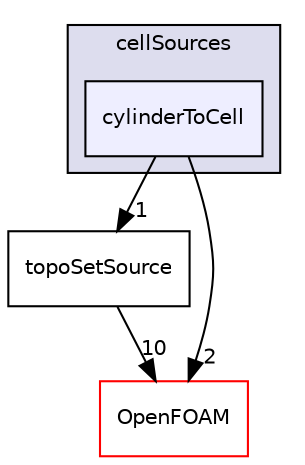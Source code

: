digraph "src/meshTools/sets/cellSources/cylinderToCell" {
  bgcolor=transparent;
  compound=true
  node [ fontsize="10", fontname="Helvetica"];
  edge [ labelfontsize="10", labelfontname="Helvetica"];
  subgraph clusterdir_fc621d78dcee889743a7b51abdefc9d7 {
    graph [ bgcolor="#ddddee", pencolor="black", label="cellSources" fontname="Helvetica", fontsize="10", URL="dir_fc621d78dcee889743a7b51abdefc9d7.html"]
  dir_a2c49164933c4607dc964d27985114c7 [shape=box, label="cylinderToCell", style="filled", fillcolor="#eeeeff", pencolor="black", URL="dir_a2c49164933c4607dc964d27985114c7.html"];
  }
  dir_ffdc7a49b4414cf981ba8f0aa91f3c24 [shape=box label="topoSetSource" URL="dir_ffdc7a49b4414cf981ba8f0aa91f3c24.html"];
  dir_c5473ff19b20e6ec4dfe5c310b3778a8 [shape=box label="OpenFOAM" color="red" URL="dir_c5473ff19b20e6ec4dfe5c310b3778a8.html"];
  dir_ffdc7a49b4414cf981ba8f0aa91f3c24->dir_c5473ff19b20e6ec4dfe5c310b3778a8 [headlabel="10", labeldistance=1.5 headhref="dir_001867_001898.html"];
  dir_a2c49164933c4607dc964d27985114c7->dir_ffdc7a49b4414cf981ba8f0aa91f3c24 [headlabel="1", labeldistance=1.5 headhref="dir_001820_001867.html"];
  dir_a2c49164933c4607dc964d27985114c7->dir_c5473ff19b20e6ec4dfe5c310b3778a8 [headlabel="2", labeldistance=1.5 headhref="dir_001820_001898.html"];
}
